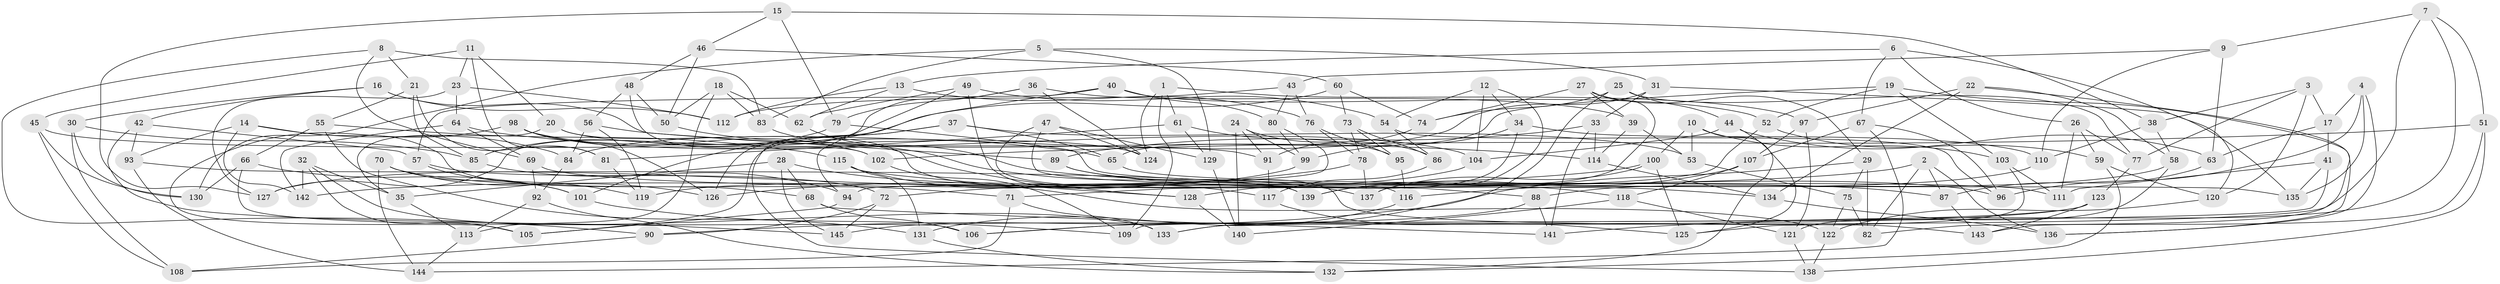 // Generated by graph-tools (version 1.1) at 2025/16/03/09/25 04:16:27]
// undirected, 145 vertices, 290 edges
graph export_dot {
graph [start="1"]
  node [color=gray90,style=filled];
  1;
  2;
  3;
  4;
  5;
  6;
  7;
  8;
  9;
  10;
  11;
  12;
  13;
  14;
  15;
  16;
  17;
  18;
  19;
  20;
  21;
  22;
  23;
  24;
  25;
  26;
  27;
  28;
  29;
  30;
  31;
  32;
  33;
  34;
  35;
  36;
  37;
  38;
  39;
  40;
  41;
  42;
  43;
  44;
  45;
  46;
  47;
  48;
  49;
  50;
  51;
  52;
  53;
  54;
  55;
  56;
  57;
  58;
  59;
  60;
  61;
  62;
  63;
  64;
  65;
  66;
  67;
  68;
  69;
  70;
  71;
  72;
  73;
  74;
  75;
  76;
  77;
  78;
  79;
  80;
  81;
  82;
  83;
  84;
  85;
  86;
  87;
  88;
  89;
  90;
  91;
  92;
  93;
  94;
  95;
  96;
  97;
  98;
  99;
  100;
  101;
  102;
  103;
  104;
  105;
  106;
  107;
  108;
  109;
  110;
  111;
  112;
  113;
  114;
  115;
  116;
  117;
  118;
  119;
  120;
  121;
  122;
  123;
  124;
  125;
  126;
  127;
  128;
  129;
  130;
  131;
  132;
  133;
  134;
  135;
  136;
  137;
  138;
  139;
  140;
  141;
  142;
  143;
  144;
  145;
  1 -- 109;
  1 -- 61;
  1 -- 124;
  1 -- 97;
  2 -- 136;
  2 -- 72;
  2 -- 87;
  2 -- 82;
  3 -- 77;
  3 -- 17;
  3 -- 120;
  3 -- 38;
  4 -- 96;
  4 -- 135;
  4 -- 136;
  4 -- 17;
  5 -- 129;
  5 -- 31;
  5 -- 83;
  5 -- 130;
  6 -- 120;
  6 -- 13;
  6 -- 26;
  6 -- 67;
  7 -- 9;
  7 -- 133;
  7 -- 51;
  7 -- 141;
  8 -- 83;
  8 -- 69;
  8 -- 21;
  8 -- 90;
  9 -- 63;
  9 -- 110;
  9 -- 43;
  10 -- 100;
  10 -- 103;
  10 -- 53;
  10 -- 132;
  11 -- 45;
  11 -- 81;
  11 -- 20;
  11 -- 23;
  12 -- 34;
  12 -- 137;
  12 -- 104;
  12 -- 54;
  13 -- 76;
  13 -- 62;
  13 -- 112;
  14 -- 142;
  14 -- 68;
  14 -- 84;
  14 -- 93;
  15 -- 46;
  15 -- 79;
  15 -- 38;
  15 -- 127;
  16 -- 89;
  16 -- 112;
  16 -- 42;
  16 -- 30;
  17 -- 41;
  17 -- 63;
  18 -- 83;
  18 -- 62;
  18 -- 113;
  18 -- 50;
  19 -- 52;
  19 -- 65;
  19 -- 103;
  19 -- 136;
  20 -- 139;
  20 -- 124;
  20 -- 35;
  21 -- 85;
  21 -- 81;
  21 -- 55;
  22 -- 82;
  22 -- 134;
  22 -- 58;
  22 -- 97;
  23 -- 64;
  23 -- 127;
  23 -- 112;
  24 -- 99;
  24 -- 140;
  24 -- 86;
  24 -- 91;
  25 -- 44;
  25 -- 74;
  25 -- 77;
  25 -- 106;
  26 -- 111;
  26 -- 77;
  26 -- 59;
  27 -- 139;
  27 -- 29;
  27 -- 74;
  27 -- 39;
  28 -- 68;
  28 -- 35;
  28 -- 145;
  28 -- 122;
  29 -- 75;
  29 -- 82;
  29 -- 90;
  30 -- 85;
  30 -- 130;
  30 -- 108;
  31 -- 135;
  31 -- 84;
  31 -- 33;
  32 -- 105;
  32 -- 142;
  32 -- 35;
  32 -- 133;
  33 -- 141;
  33 -- 114;
  33 -- 89;
  34 -- 128;
  34 -- 110;
  34 -- 99;
  35 -- 113;
  36 -- 79;
  36 -- 39;
  36 -- 124;
  36 -- 127;
  37 -- 105;
  37 -- 126;
  37 -- 53;
  37 -- 65;
  38 -- 110;
  38 -- 58;
  39 -- 114;
  39 -- 53;
  40 -- 80;
  40 -- 52;
  40 -- 57;
  40 -- 138;
  41 -- 111;
  41 -- 109;
  41 -- 135;
  42 -- 145;
  42 -- 93;
  42 -- 57;
  43 -- 112;
  43 -- 80;
  43 -- 76;
  44 -- 104;
  44 -- 63;
  44 -- 125;
  45 -- 91;
  45 -- 130;
  45 -- 108;
  46 -- 60;
  46 -- 48;
  46 -- 50;
  47 -- 129;
  47 -- 88;
  47 -- 116;
  47 -- 124;
  48 -- 102;
  48 -- 50;
  48 -- 56;
  49 -- 94;
  49 -- 54;
  49 -- 62;
  49 -- 143;
  50 -- 137;
  51 -- 143;
  51 -- 102;
  51 -- 138;
  52 -- 71;
  52 -- 59;
  53 -- 75;
  54 -- 96;
  54 -- 86;
  55 -- 66;
  55 -- 131;
  55 -- 115;
  56 -- 119;
  56 -- 114;
  56 -- 84;
  57 -- 72;
  57 -- 119;
  58 -- 121;
  58 -- 88;
  59 -- 120;
  59 -- 132;
  60 -- 101;
  60 -- 74;
  60 -- 73;
  61 -- 81;
  61 -- 129;
  61 -- 95;
  62 -- 128;
  63 -- 87;
  64 -- 69;
  64 -- 142;
  64 -- 65;
  65 -- 111;
  66 -- 130;
  66 -- 101;
  66 -- 106;
  67 -- 96;
  67 -- 144;
  67 -- 107;
  68 -- 141;
  68 -- 106;
  69 -- 92;
  69 -- 134;
  70 -- 101;
  70 -- 144;
  70 -- 126;
  70 -- 71;
  71 -- 108;
  71 -- 133;
  72 -- 90;
  72 -- 145;
  73 -- 78;
  73 -- 86;
  73 -- 95;
  74 -- 91;
  75 -- 122;
  75 -- 82;
  76 -- 95;
  76 -- 78;
  77 -- 123;
  78 -- 137;
  78 -- 126;
  79 -- 85;
  79 -- 135;
  80 -- 94;
  80 -- 99;
  81 -- 119;
  83 -- 87;
  84 -- 92;
  85 -- 94;
  86 -- 117;
  87 -- 143;
  88 -- 106;
  88 -- 141;
  89 -- 96;
  89 -- 118;
  90 -- 108;
  91 -- 117;
  92 -- 113;
  92 -- 132;
  93 -- 144;
  93 -- 139;
  94 -- 105;
  95 -- 116;
  97 -- 107;
  97 -- 121;
  98 -- 105;
  98 -- 104;
  98 -- 126;
  98 -- 102;
  99 -- 127;
  100 -- 125;
  100 -- 142;
  100 -- 137;
  101 -- 109;
  102 -- 109;
  103 -- 111;
  103 -- 125;
  104 -- 119;
  107 -- 139;
  107 -- 118;
  110 -- 116;
  113 -- 144;
  114 -- 134;
  115 -- 128;
  115 -- 131;
  115 -- 117;
  116 -- 131;
  117 -- 125;
  118 -- 121;
  118 -- 140;
  120 -- 122;
  121 -- 138;
  122 -- 138;
  123 -- 143;
  123 -- 133;
  123 -- 145;
  128 -- 140;
  129 -- 140;
  131 -- 132;
  134 -- 136;
}
